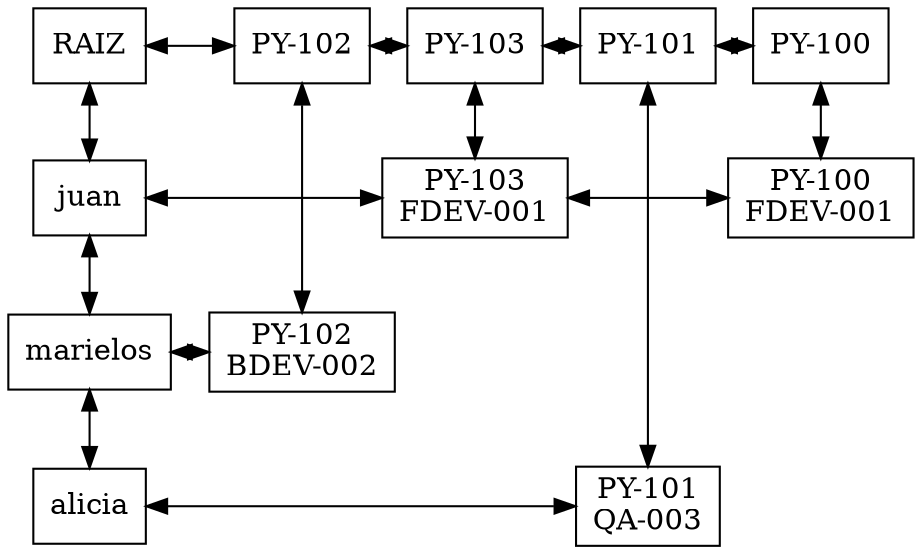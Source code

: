 digraph MatrizCapa{ 
 node[shape=box] 
 rankdir=UD;
{rank=same; 
nodo0xf81c50[label="RAIZ\n" ,group=0]; 
nodo0xf867f0[label="PY-102" ,group=1]; 
nodo0xf86860[label="PY-103" ,group=2]; 
nodo0xf868d0[label="PY-101" ,group=3]; 
nodo0xf86940[label="PY-100" ,group=4]; 
} 
{rank=same; 
nodo0xf869b0[label="juan" ,group=0]; 
nodo0xf87420[label="PY-103\nFDEV-001" ,group=2]; 
nodo0xf86a20[label="PY-100\nFDEV-001" ,group=4]; 
} 
{rank=same; 
nodo0xf86a90[label="marielos" ,group=0]; 
nodo0xf86b00[label="PY-102\nBDEV-002" ,group=1]; 
} 
{rank=same; 
nodo0xf86b70[label="alicia" ,group=0]; 
nodo0xf873d0[label="PY-101\nQA-003" ,group=3]; 
} 
nodo0xf81c50 -> nodo0xf867f0 [dir=both];
nodo0xf867f0 -> nodo0xf86860 [dir=both];
nodo0xf86860 -> nodo0xf868d0 [dir=both];
nodo0xf868d0 -> nodo0xf86940 [dir=both];
nodo0xf869b0 -> nodo0xf87420 [dir=both];
nodo0xf87420 -> nodo0xf86a20 [dir=both];
nodo0xf86a90 -> nodo0xf86b00 [dir=both];
nodo0xf86b70 -> nodo0xf873d0 [dir=both];
nodo0xf81c50 -> nodo0xf869b0 [dir=both];
nodo0xf869b0 -> nodo0xf86a90 [dir=both];
nodo0xf86a90 -> nodo0xf86b70 [dir=both];
nodo0xf867f0 -> nodo0xf86b00 [dir=both];
nodo0xf86860 -> nodo0xf87420 [dir=both];
nodo0xf868d0 -> nodo0xf873d0 [dir=both];
nodo0xf86940 -> nodo0xf86a20 [dir=both];
} 
